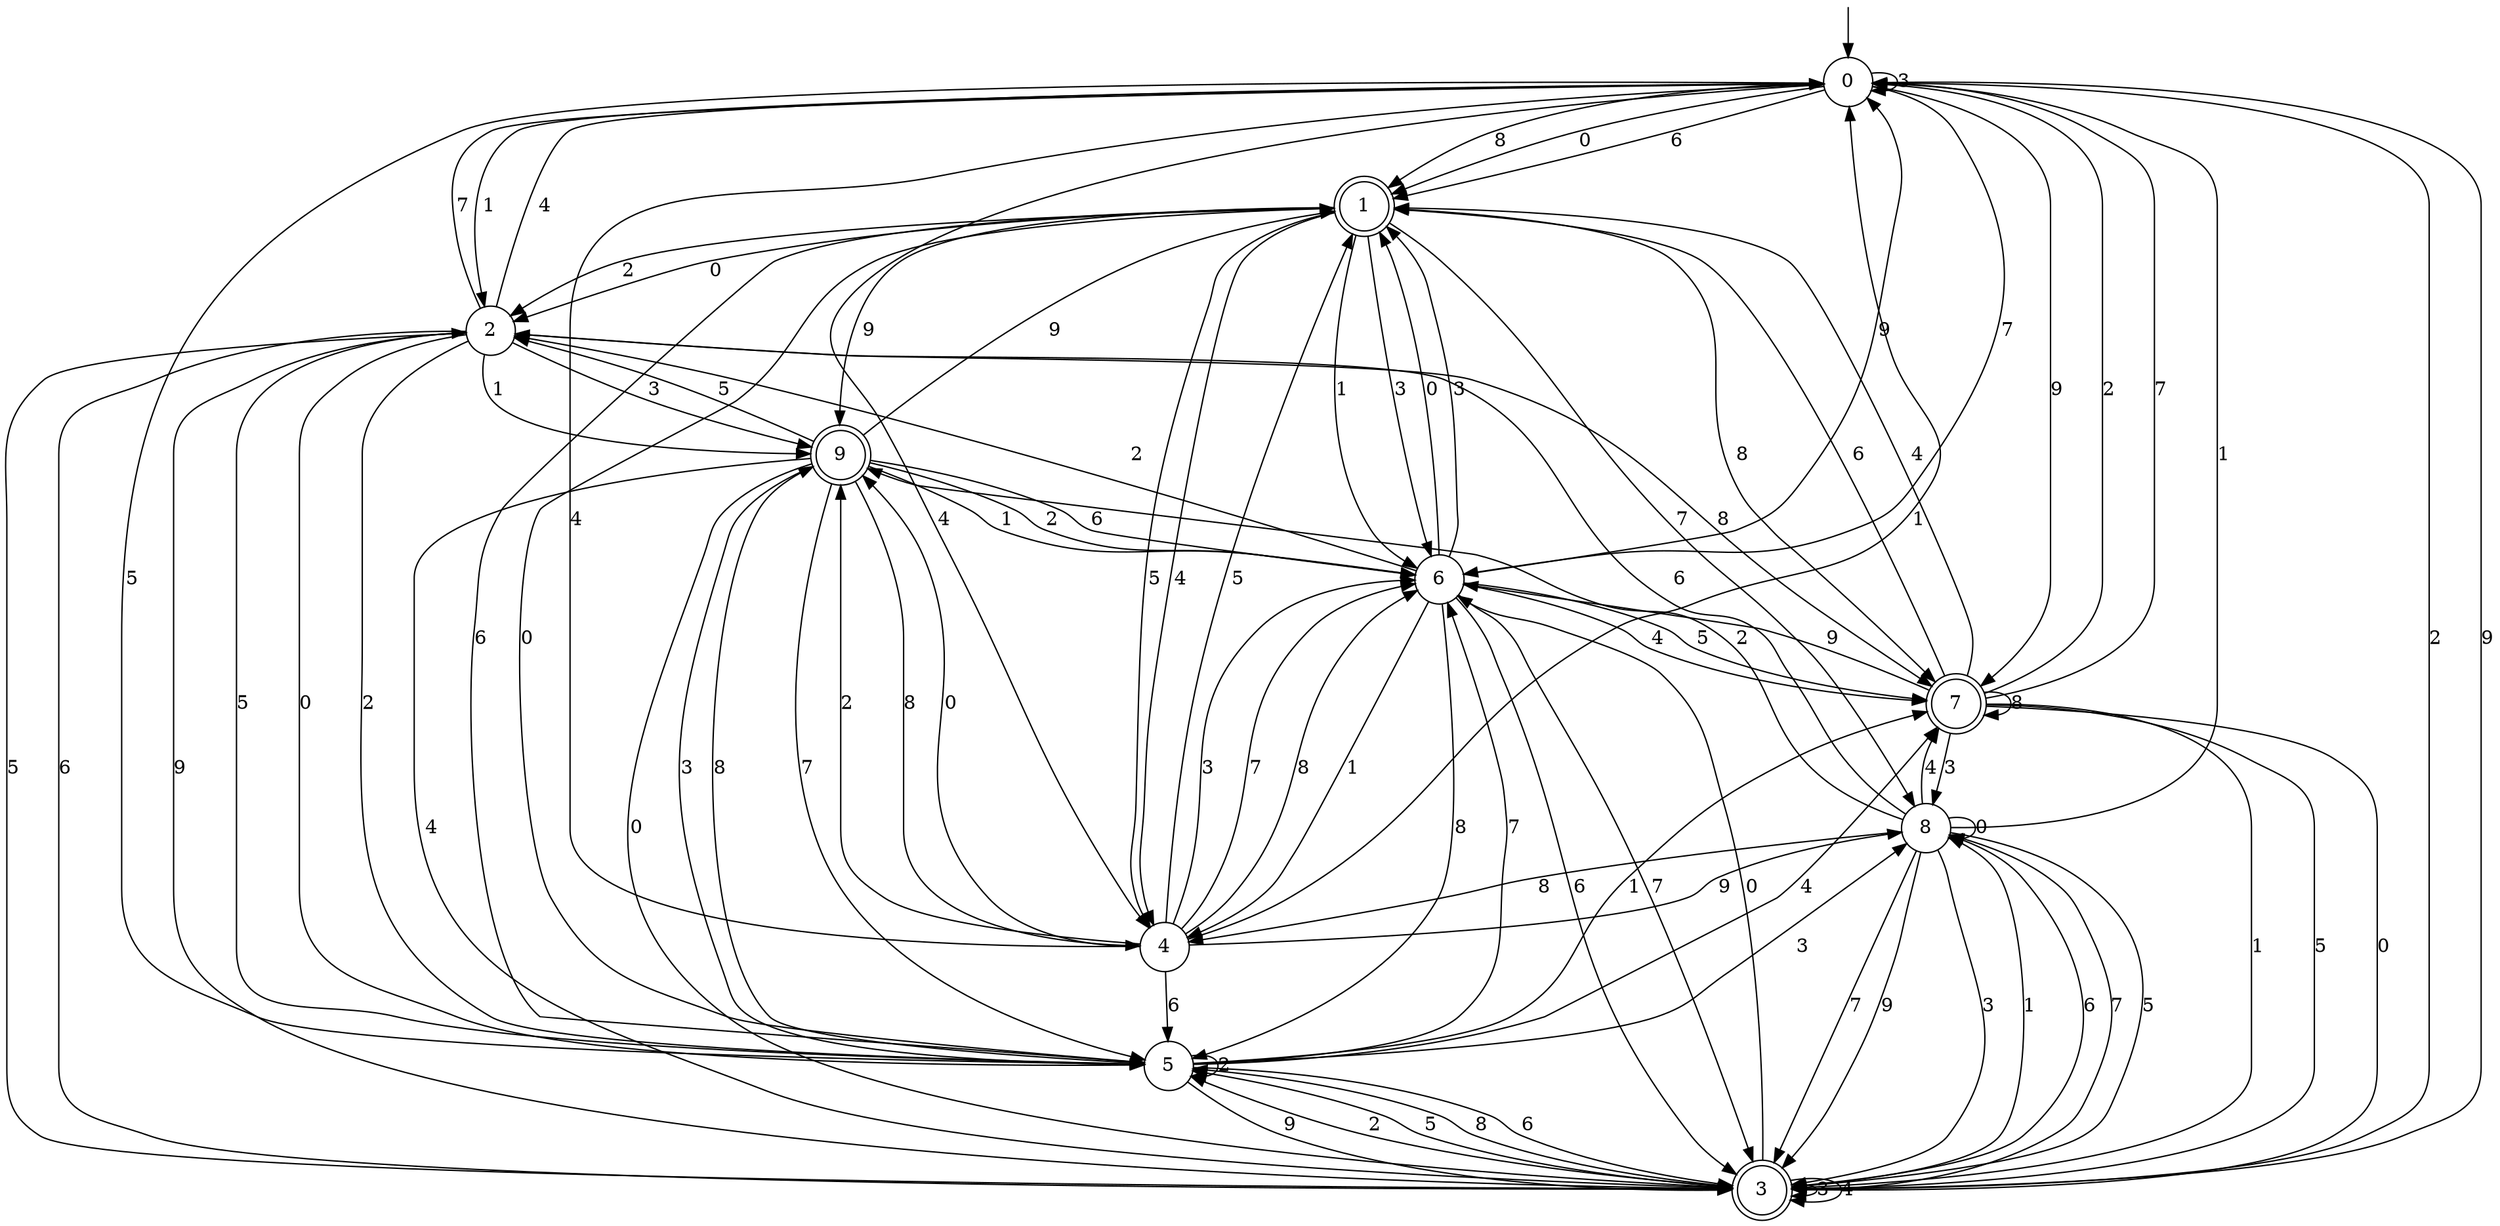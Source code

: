 digraph g {

	s0 [shape="circle" label="0"];
	s1 [shape="doublecircle" label="1"];
	s2 [shape="circle" label="2"];
	s3 [shape="doublecircle" label="3"];
	s4 [shape="circle" label="4"];
	s5 [shape="circle" label="5"];
	s6 [shape="circle" label="6"];
	s7 [shape="doublecircle" label="7"];
	s8 [shape="circle" label="8"];
	s9 [shape="doublecircle" label="9"];
	s0 -> s1 [label="0"];
	s0 -> s2 [label="1"];
	s0 -> s3 [label="2"];
	s0 -> s0 [label="3"];
	s0 -> s4 [label="4"];
	s0 -> s5 [label="5"];
	s0 -> s1 [label="6"];
	s0 -> s6 [label="7"];
	s0 -> s1 [label="8"];
	s0 -> s7 [label="9"];
	s1 -> s2 [label="0"];
	s1 -> s6 [label="1"];
	s1 -> s2 [label="2"];
	s1 -> s6 [label="3"];
	s1 -> s4 [label="4"];
	s1 -> s4 [label="5"];
	s1 -> s5 [label="6"];
	s1 -> s8 [label="7"];
	s1 -> s7 [label="8"];
	s1 -> s9 [label="9"];
	s2 -> s5 [label="0"];
	s2 -> s9 [label="1"];
	s2 -> s5 [label="2"];
	s2 -> s9 [label="3"];
	s2 -> s0 [label="4"];
	s2 -> s3 [label="5"];
	s2 -> s3 [label="6"];
	s2 -> s0 [label="7"];
	s2 -> s7 [label="8"];
	s2 -> s3 [label="9"];
	s3 -> s6 [label="0"];
	s3 -> s8 [label="1"];
	s3 -> s5 [label="2"];
	s3 -> s3 [label="3"];
	s3 -> s3 [label="4"];
	s3 -> s5 [label="5"];
	s3 -> s8 [label="6"];
	s3 -> s8 [label="7"];
	s3 -> s5 [label="8"];
	s3 -> s0 [label="9"];
	s4 -> s9 [label="0"];
	s4 -> s0 [label="1"];
	s4 -> s9 [label="2"];
	s4 -> s6 [label="3"];
	s4 -> s0 [label="4"];
	s4 -> s1 [label="5"];
	s4 -> s5 [label="6"];
	s4 -> s6 [label="7"];
	s4 -> s6 [label="8"];
	s4 -> s8 [label="9"];
	s5 -> s1 [label="0"];
	s5 -> s7 [label="1"];
	s5 -> s5 [label="2"];
	s5 -> s8 [label="3"];
	s5 -> s7 [label="4"];
	s5 -> s2 [label="5"];
	s5 -> s3 [label="6"];
	s5 -> s6 [label="7"];
	s5 -> s9 [label="8"];
	s5 -> s3 [label="9"];
	s6 -> s1 [label="0"];
	s6 -> s4 [label="1"];
	s6 -> s2 [label="2"];
	s6 -> s1 [label="3"];
	s6 -> s7 [label="4"];
	s6 -> s7 [label="5"];
	s6 -> s3 [label="6"];
	s6 -> s3 [label="7"];
	s6 -> s5 [label="8"];
	s6 -> s0 [label="9"];
	s7 -> s3 [label="0"];
	s7 -> s3 [label="1"];
	s7 -> s0 [label="2"];
	s7 -> s8 [label="3"];
	s7 -> s1 [label="4"];
	s7 -> s3 [label="5"];
	s7 -> s1 [label="6"];
	s7 -> s0 [label="7"];
	s7 -> s7 [label="8"];
	s7 -> s6 [label="9"];
	s8 -> s8 [label="0"];
	s8 -> s0 [label="1"];
	s8 -> s9 [label="2"];
	s8 -> s3 [label="3"];
	s8 -> s7 [label="4"];
	s8 -> s3 [label="5"];
	s8 -> s2 [label="6"];
	s8 -> s3 [label="7"];
	s8 -> s4 [label="8"];
	s8 -> s3 [label="9"];
	s9 -> s3 [label="0"];
	s9 -> s6 [label="1"];
	s9 -> s6 [label="2"];
	s9 -> s5 [label="3"];
	s9 -> s3 [label="4"];
	s9 -> s2 [label="5"];
	s9 -> s6 [label="6"];
	s9 -> s5 [label="7"];
	s9 -> s4 [label="8"];
	s9 -> s1 [label="9"];

__start0 [label="" shape="none" width="0" height="0"];
__start0 -> s0;

}
